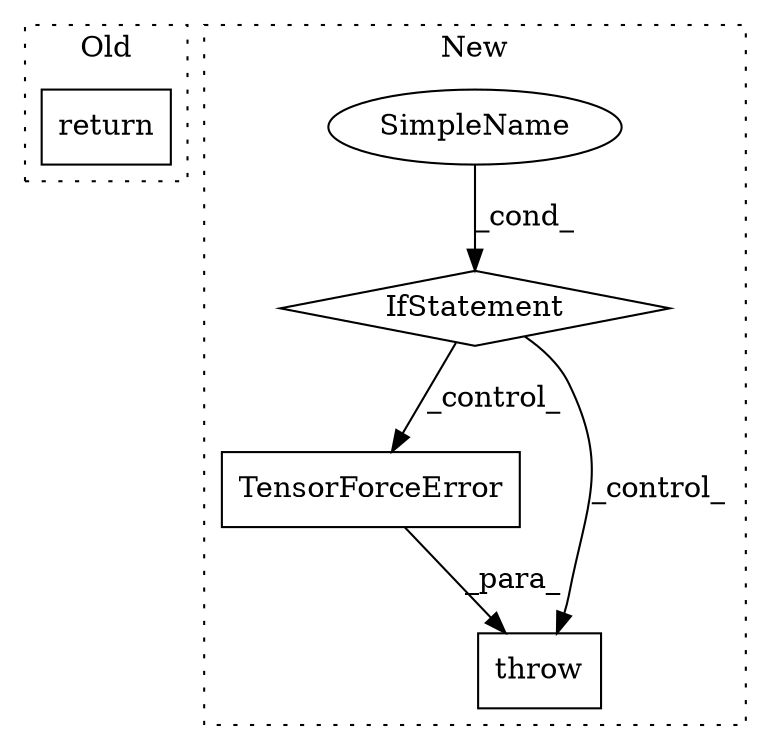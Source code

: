 digraph G {
subgraph cluster0 {
1 [label="return" a="41" s="7607" l="7" shape="box"];
label = "Old";
style="dotted";
}
subgraph cluster1 {
2 [label="TensorForceError" a="32" s="8558,8645" l="17,1" shape="box"];
3 [label="SimpleName" a="42" s="" l="" shape="ellipse"];
4 [label="throw" a="53" s="8552" l="6" shape="box"];
5 [label="IfStatement" a="25" s="8414,8445" l="4,2" shape="diamond"];
label = "New";
style="dotted";
}
2 -> 4 [label="_para_"];
3 -> 5 [label="_cond_"];
5 -> 2 [label="_control_"];
5 -> 4 [label="_control_"];
}